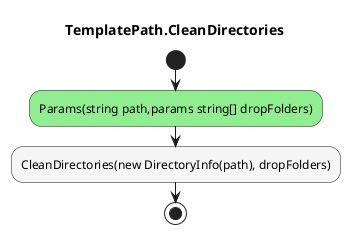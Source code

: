 @startuml TemplatePath.CleanDirectories
title TemplatePath.CleanDirectories
start
#LightGreen:Params(string path,params string[] dropFolders);
#WhiteSmoke:CleanDirectories(new DirectoryInfo(path), dropFolders);
stop
@enduml
